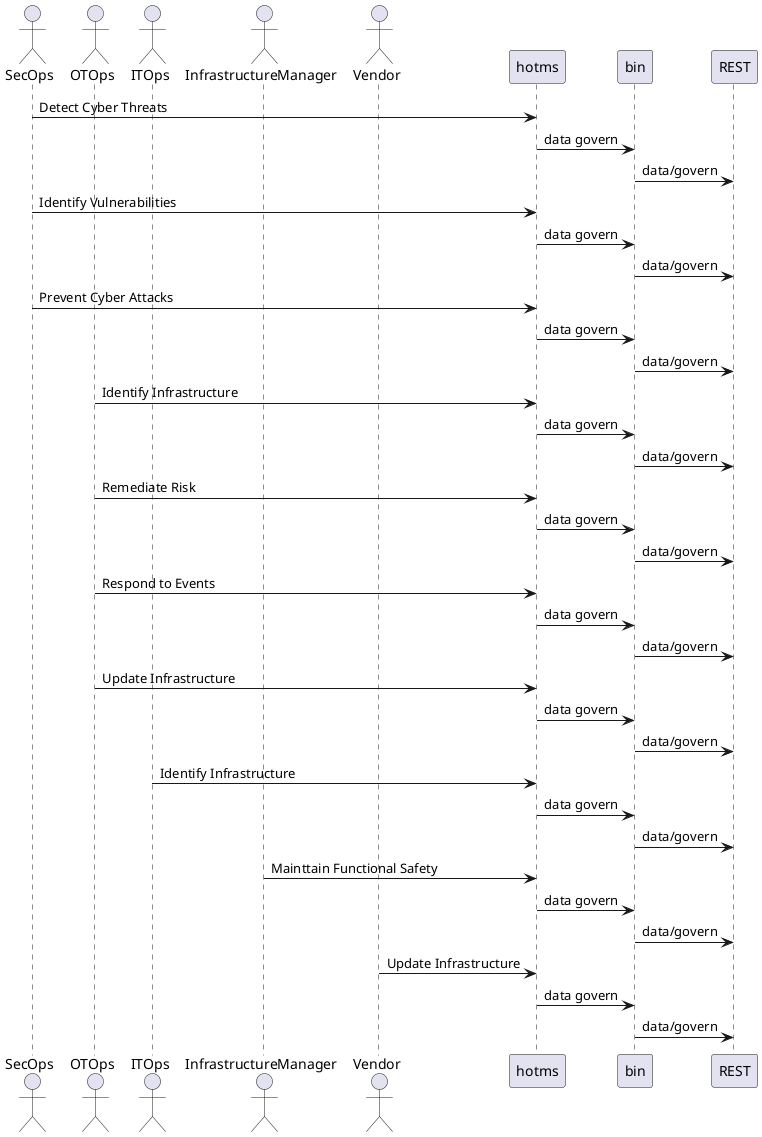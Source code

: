 @startuml


actor "SecOps" as secops

actor "OTOps" as otops

actor "ITOps" as itops

actor "InfrastructureManager" as im

actor "Vendor" as vendor




secops -> "hotms": Detect Cyber Threats
"hotms" -> bin: data govern
bin -> REST: data/govern

secops -> "hotms": Identify Vulnerabilities
"hotms" -> bin: data govern
bin -> REST: data/govern

secops -> "hotms": Prevent Cyber Attacks
"hotms" -> bin: data govern
bin -> REST: data/govern

otops -> "hotms": Identify Infrastructure
"hotms" -> bin: data govern
bin -> REST: data/govern

otops -> "hotms": Remediate Risk
"hotms" -> bin: data govern
bin -> REST: data/govern

otops -> "hotms": Respond to Events
"hotms" -> bin: data govern
bin -> REST: data/govern

otops -> "hotms": Update Infrastructure
"hotms" -> bin: data govern
bin -> REST: data/govern

itops -> "hotms": Identify Infrastructure
"hotms" -> bin: data govern
bin -> REST: data/govern

im -> "hotms": Mainttain Functional Safety
"hotms" -> bin: data govern
bin -> REST: data/govern

vendor -> "hotms": Update Infrastructure
"hotms" -> bin: data govern
bin -> REST: data/govern



@enduml
